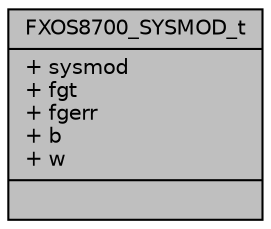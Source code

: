digraph "FXOS8700_SYSMOD_t"
{
  edge [fontname="Helvetica",fontsize="10",labelfontname="Helvetica",labelfontsize="10"];
  node [fontname="Helvetica",fontsize="10",shape=record];
  Node1 [label="{FXOS8700_SYSMOD_t\n|+ sysmod\l+ fgt\l+ fgerr\l+ b\l+ w\l|}",height=0.2,width=0.4,color="black", fillcolor="grey75", style="filled", fontcolor="black"];
}
